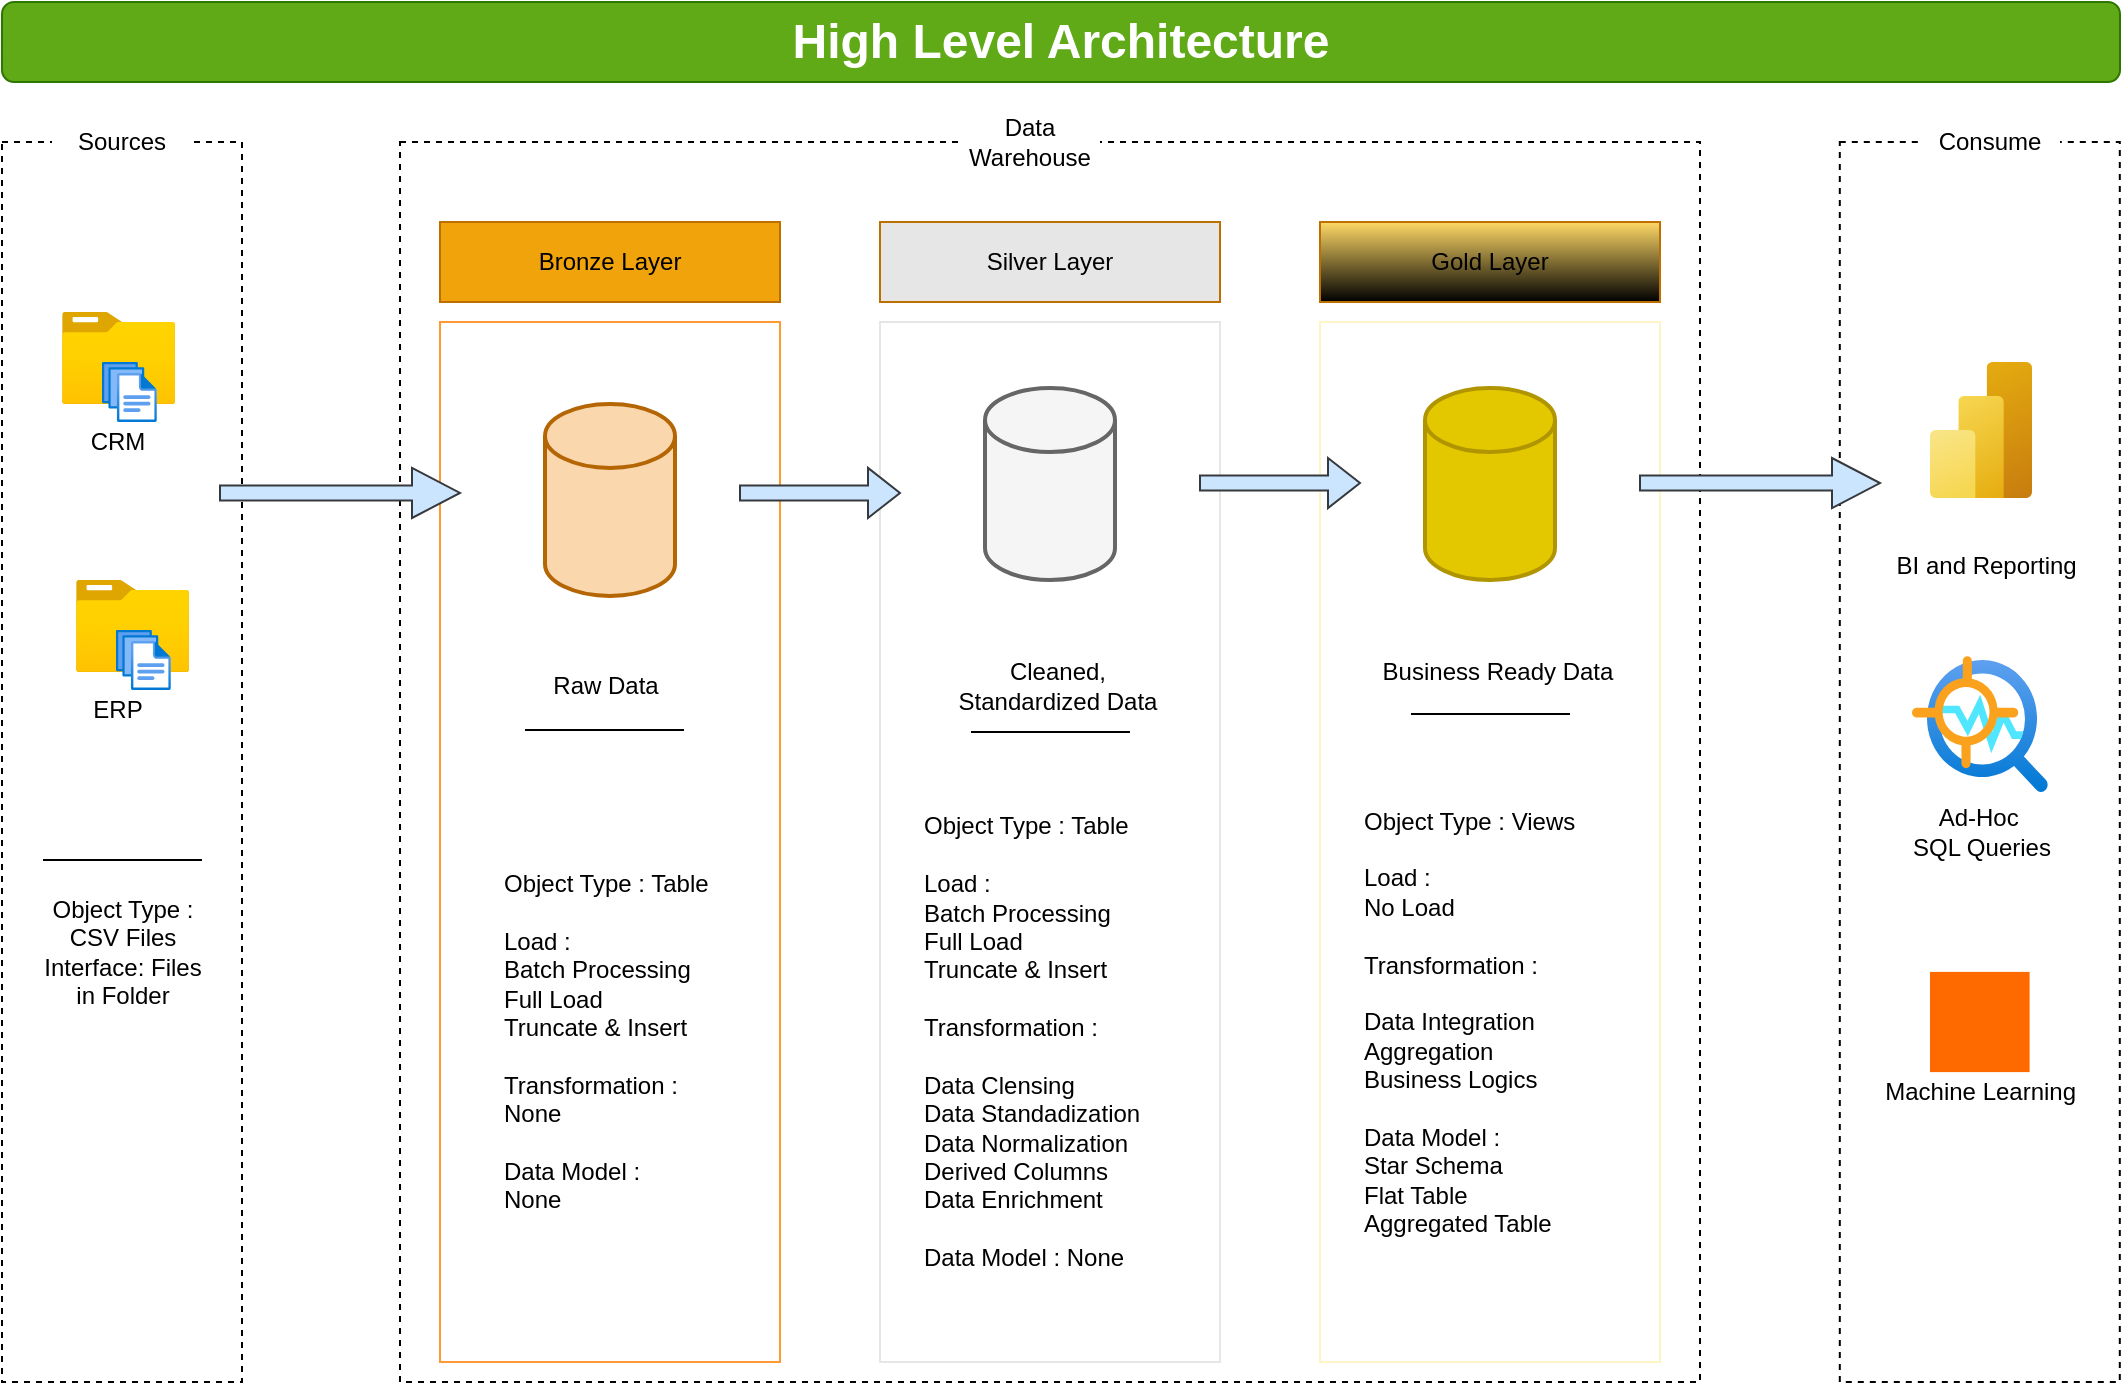 <mxfile version="28.2.5">
  <diagram name="Page-1" id="5Mup3d0FfSBeE7exCx4X">
    <mxGraphModel dx="1426" dy="849" grid="1" gridSize="10" guides="1" tooltips="1" connect="1" arrows="1" fold="1" page="0" pageScale="1" pageWidth="850" pageHeight="1100" math="0" shadow="0">
      <root>
        <mxCell id="0" />
        <mxCell id="1" parent="0" />
        <mxCell id="LMTuQz9KJbjj-_pU4_c0-2" value="" style="rounded=0;whiteSpace=wrap;html=1;dashed=1;" vertex="1" parent="1">
          <mxGeometry x="41" y="200" width="120" height="620" as="geometry" />
        </mxCell>
        <mxCell id="LMTuQz9KJbjj-_pU4_c0-3" value="Sources" style="rounded=0;whiteSpace=wrap;html=1;strokeColor=none;" vertex="1" parent="1">
          <mxGeometry x="66" y="180" width="70" height="40" as="geometry" />
        </mxCell>
        <mxCell id="LMTuQz9KJbjj-_pU4_c0-4" value="" style="rounded=0;whiteSpace=wrap;html=1;dashed=1;" vertex="1" parent="1">
          <mxGeometry x="240" y="200" width="650" height="620" as="geometry" />
        </mxCell>
        <mxCell id="LMTuQz9KJbjj-_pU4_c0-5" value="Data Warehouse" style="rounded=0;whiteSpace=wrap;html=1;strokeColor=none;" vertex="1" parent="1">
          <mxGeometry x="520" y="180" width="70" height="40" as="geometry" />
        </mxCell>
        <mxCell id="LMTuQz9KJbjj-_pU4_c0-6" value="" style="rounded=0;whiteSpace=wrap;html=1;dashed=1;" vertex="1" parent="1">
          <mxGeometry x="959.9" y="200" width="140" height="620" as="geometry" />
        </mxCell>
        <mxCell id="LMTuQz9KJbjj-_pU4_c0-7" value="Consume" style="rounded=0;whiteSpace=wrap;html=1;strokeColor=none;" vertex="1" parent="1">
          <mxGeometry x="1000" y="180" width="70" height="40" as="geometry" />
        </mxCell>
        <mxCell id="LMTuQz9KJbjj-_pU4_c0-8" value="High Level Architecture" style="rounded=1;whiteSpace=wrap;html=1;fillColor=#60a917;fontColor=#ffffff;strokeColor=#2D7600;fontStyle=1;fontSize=24;" vertex="1" parent="1">
          <mxGeometry x="41" y="130" width="1059" height="40" as="geometry" />
        </mxCell>
        <mxCell id="LMTuQz9KJbjj-_pU4_c0-11" value="Bronze Layer" style="rounded=0;whiteSpace=wrap;html=1;fillStyle=solid;fillColor=#f0a30a;fontColor=#000000;strokeColor=#BD7000;" vertex="1" parent="1">
          <mxGeometry x="260" y="240" width="170" height="40" as="geometry" />
        </mxCell>
        <mxCell id="LMTuQz9KJbjj-_pU4_c0-12" value="" style="rounded=0;whiteSpace=wrap;html=1;strokeColor=#FF9933;" vertex="1" parent="1">
          <mxGeometry x="260" y="290" width="170" height="520" as="geometry" />
        </mxCell>
        <mxCell id="LMTuQz9KJbjj-_pU4_c0-15" value="Silver Layer" style="rounded=0;whiteSpace=wrap;html=1;fillStyle=solid;fillColor=#E6E6E6;fontColor=#000000;strokeColor=#BD7000;" vertex="1" parent="1">
          <mxGeometry x="480" y="240" width="170" height="40" as="geometry" />
        </mxCell>
        <mxCell id="LMTuQz9KJbjj-_pU4_c0-16" value="" style="rounded=0;whiteSpace=wrap;html=1;strokeColor=#E6E6E6;" vertex="1" parent="1">
          <mxGeometry x="480" y="290" width="170" height="520" as="geometry" />
        </mxCell>
        <mxCell id="LMTuQz9KJbjj-_pU4_c0-17" value="Gold Layer" style="rounded=0;whiteSpace=wrap;html=1;fillStyle=solid;fillColor=#FFD966;fontColor=#000000;strokeColor=#BD7000;gradientColor=default;" vertex="1" parent="1">
          <mxGeometry x="700" y="240" width="170" height="40" as="geometry" />
        </mxCell>
        <mxCell id="LMTuQz9KJbjj-_pU4_c0-18" value="" style="rounded=0;whiteSpace=wrap;html=1;strokeColor=#FFF4C3;" vertex="1" parent="1">
          <mxGeometry x="700" y="290" width="170" height="520" as="geometry" />
        </mxCell>
        <mxCell id="LMTuQz9KJbjj-_pU4_c0-19" value="" style="image;aspect=fixed;html=1;points=[];align=center;fontSize=12;image=img/lib/azure2/general/Folder_Blank.svg;" vertex="1" parent="1">
          <mxGeometry x="71" y="285" width="56.61" height="45.94" as="geometry" />
        </mxCell>
        <mxCell id="LMTuQz9KJbjj-_pU4_c0-22" value="" style="image;aspect=fixed;html=1;points=[];align=center;fontSize=12;image=img/lib/azure2/general/Files.svg;" vertex="1" parent="1">
          <mxGeometry x="91" y="310" width="27.43" height="30" as="geometry" />
        </mxCell>
        <mxCell id="LMTuQz9KJbjj-_pU4_c0-25" value="CRM" style="rounded=0;whiteSpace=wrap;html=1;strokeColor=none;" vertex="1" parent="1">
          <mxGeometry x="64.31" y="340" width="70" height="20" as="geometry" />
        </mxCell>
        <mxCell id="LMTuQz9KJbjj-_pU4_c0-28" value="" style="image;aspect=fixed;html=1;points=[];align=center;fontSize=12;image=img/lib/azure2/general/Folder_Blank.svg;" vertex="1" parent="1">
          <mxGeometry x="78" y="419" width="56.61" height="45.94" as="geometry" />
        </mxCell>
        <mxCell id="LMTuQz9KJbjj-_pU4_c0-29" value="" style="image;aspect=fixed;html=1;points=[];align=center;fontSize=12;image=img/lib/azure2/general/Files.svg;" vertex="1" parent="1">
          <mxGeometry x="98" y="444" width="27.43" height="30" as="geometry" />
        </mxCell>
        <mxCell id="LMTuQz9KJbjj-_pU4_c0-30" value="ERP" style="rounded=0;whiteSpace=wrap;html=1;strokeColor=none;" vertex="1" parent="1">
          <mxGeometry x="64.31" y="474" width="70" height="20" as="geometry" />
        </mxCell>
        <mxCell id="LMTuQz9KJbjj-_pU4_c0-35" value="Object Type : CSV Files&lt;div&gt;Interface: Files in Folder&lt;/div&gt;" style="text;html=1;align=center;verticalAlign=middle;whiteSpace=wrap;rounded=0;" vertex="1" parent="1">
          <mxGeometry x="58.5" y="590" width="85" height="30" as="geometry" />
        </mxCell>
        <mxCell id="LMTuQz9KJbjj-_pU4_c0-37" value="" style="strokeWidth=2;html=1;shape=mxgraph.flowchart.database;whiteSpace=wrap;fillColor=#fad7ac;strokeColor=#b46504;" vertex="1" parent="1">
          <mxGeometry x="312.5" y="330.94" width="65" height="96" as="geometry" />
        </mxCell>
        <mxCell id="LMTuQz9KJbjj-_pU4_c0-38" value="" style="strokeWidth=2;html=1;shape=mxgraph.flowchart.database;whiteSpace=wrap;fillColor=#f5f5f5;strokeColor=#666666;fontColor=#333333;" vertex="1" parent="1">
          <mxGeometry x="532.5" y="323" width="65" height="96" as="geometry" />
        </mxCell>
        <mxCell id="LMTuQz9KJbjj-_pU4_c0-39" value="" style="strokeWidth=2;html=1;shape=mxgraph.flowchart.database;whiteSpace=wrap;fillColor=#e3c800;strokeColor=#B09500;fontColor=#000000;" vertex="1" parent="1">
          <mxGeometry x="752.5" y="323" width="65" height="96" as="geometry" />
        </mxCell>
        <mxCell id="LMTuQz9KJbjj-_pU4_c0-41" value="" style="shape=singleArrow;whiteSpace=wrap;html=1;fillColor=#cce5ff;strokeColor=#36393d;" vertex="1" parent="1">
          <mxGeometry x="150" y="362.94" width="120" height="25.06" as="geometry" />
        </mxCell>
        <mxCell id="LMTuQz9KJbjj-_pU4_c0-43" value="" style="shape=singleArrow;whiteSpace=wrap;html=1;fillColor=#cce5ff;strokeColor=#36393d;" vertex="1" parent="1">
          <mxGeometry x="860" y="358" width="120" height="25.06" as="geometry" />
        </mxCell>
        <mxCell id="LMTuQz9KJbjj-_pU4_c0-44" value="" style="shape=singleArrow;whiteSpace=wrap;html=1;fillColor=#cce5ff;strokeColor=#36393d;" vertex="1" parent="1">
          <mxGeometry x="410" y="362.94" width="80" height="25.06" as="geometry" />
        </mxCell>
        <mxCell id="LMTuQz9KJbjj-_pU4_c0-45" value="" style="shape=singleArrow;whiteSpace=wrap;html=1;fillColor=#cce5ff;strokeColor=#36393d;" vertex="1" parent="1">
          <mxGeometry x="640" y="358" width="80" height="25.06" as="geometry" />
        </mxCell>
        <mxCell id="LMTuQz9KJbjj-_pU4_c0-47" value="Raw Data" style="text;html=1;align=center;verticalAlign=middle;whiteSpace=wrap;rounded=0;" vertex="1" parent="1">
          <mxGeometry x="313" y="457" width="60" height="30" as="geometry" />
        </mxCell>
        <mxCell id="LMTuQz9KJbjj-_pU4_c0-48" value="Cleaned, Standardized Data" style="text;html=1;align=center;verticalAlign=middle;whiteSpace=wrap;rounded=0;" vertex="1" parent="1">
          <mxGeometry x="509" y="457" width="120" height="30" as="geometry" />
        </mxCell>
        <mxCell id="LMTuQz9KJbjj-_pU4_c0-49" value="Business Ready Data" style="text;html=1;align=center;verticalAlign=middle;whiteSpace=wrap;rounded=0;" vertex="1" parent="1">
          <mxGeometry x="729" y="450" width="120" height="30" as="geometry" />
        </mxCell>
        <mxCell id="LMTuQz9KJbjj-_pU4_c0-52" value="" style="endArrow=none;html=1;rounded=0;" edge="1" parent="1">
          <mxGeometry width="50" height="50" relative="1" as="geometry">
            <mxPoint x="141" y="559" as="sourcePoint" />
            <mxPoint x="61.5" y="559" as="targetPoint" />
          </mxGeometry>
        </mxCell>
        <mxCell id="LMTuQz9KJbjj-_pU4_c0-55" value="Object Type : Table&lt;div&gt;&lt;br&gt;&lt;div&gt;Load :&lt;/div&gt;&lt;div&gt;Batch Processing&amp;nbsp;&lt;/div&gt;&lt;/div&gt;&lt;div&gt;Full Load&lt;/div&gt;&lt;div&gt;Truncate &amp;amp; Insert&lt;/div&gt;&lt;div&gt;&lt;br&gt;&lt;/div&gt;&lt;div&gt;Transformation :&lt;/div&gt;&lt;div&gt;&lt;br&gt;&lt;/div&gt;&lt;div&gt;Data Clensing&lt;/div&gt;&lt;div&gt;Data Standadization&lt;/div&gt;&lt;div&gt;Data Normalization&lt;/div&gt;&lt;div&gt;Derived Columns&lt;/div&gt;&lt;div&gt;Data Enrichment&lt;/div&gt;&lt;div&gt;&lt;br&gt;&lt;/div&gt;&lt;div&gt;Data Model :&amp;nbsp;&lt;span style=&quot;background-color: transparent; color: light-dark(rgb(0, 0, 0), rgb(255, 255, 255));&quot;&gt;None&lt;/span&gt;&lt;/div&gt;" style="text;html=1;align=left;verticalAlign=middle;whiteSpace=wrap;rounded=0;" vertex="1" parent="1">
          <mxGeometry x="500" y="560" width="150" height="180" as="geometry" />
        </mxCell>
        <mxCell id="LMTuQz9KJbjj-_pU4_c0-56" value="" style="endArrow=none;html=1;rounded=0;" edge="1" parent="1">
          <mxGeometry width="50" height="50" relative="1" as="geometry">
            <mxPoint x="382" y="494" as="sourcePoint" />
            <mxPoint x="302.5" y="494" as="targetPoint" />
          </mxGeometry>
        </mxCell>
        <mxCell id="LMTuQz9KJbjj-_pU4_c0-62" value="" style="endArrow=none;html=1;rounded=0;" edge="1" parent="1">
          <mxGeometry width="50" height="50" relative="1" as="geometry">
            <mxPoint x="605" y="495" as="sourcePoint" />
            <mxPoint x="525.5" y="495" as="targetPoint" />
          </mxGeometry>
        </mxCell>
        <mxCell id="LMTuQz9KJbjj-_pU4_c0-64" value="" style="endArrow=none;html=1;rounded=0;" edge="1" parent="1">
          <mxGeometry width="50" height="50" relative="1" as="geometry">
            <mxPoint x="825" y="486" as="sourcePoint" />
            <mxPoint x="745.5" y="486" as="targetPoint" />
          </mxGeometry>
        </mxCell>
        <mxCell id="LMTuQz9KJbjj-_pU4_c0-66" value="Object Type : Views&lt;div&gt;&lt;br&gt;&lt;div&gt;Load :&lt;/div&gt;&lt;div&gt;No Load&lt;/div&gt;&lt;/div&gt;&lt;div&gt;&lt;br&gt;&lt;/div&gt;&lt;div&gt;Transformation :&lt;/div&gt;&lt;div&gt;&lt;br&gt;&lt;/div&gt;&lt;div&gt;Data Integration&lt;/div&gt;&lt;div&gt;Aggregation&lt;/div&gt;&lt;div&gt;Business Logics&lt;/div&gt;&lt;div&gt;&lt;br&gt;&lt;/div&gt;&lt;div&gt;Data Model :&lt;/div&gt;&lt;div&gt;Star Schema&lt;/div&gt;&lt;div&gt;Flat Table&lt;/div&gt;&lt;div&gt;Aggregated Table&lt;/div&gt;" style="text;html=1;align=left;verticalAlign=middle;whiteSpace=wrap;rounded=0;" vertex="1" parent="1">
          <mxGeometry x="720" y="530" width="150" height="220" as="geometry" />
        </mxCell>
        <mxCell id="LMTuQz9KJbjj-_pU4_c0-71" value="Object Type : Table&lt;div&gt;&lt;br&gt;&lt;div&gt;Load :&lt;/div&gt;&lt;div&gt;Batch Processing&amp;nbsp;&lt;/div&gt;&lt;/div&gt;&lt;div&gt;Full Load&lt;/div&gt;&lt;div&gt;Truncate &amp;amp; Insert&lt;/div&gt;&lt;div&gt;&lt;br&gt;&lt;/div&gt;&lt;div&gt;Transformation :&lt;/div&gt;&lt;div&gt;&lt;span style=&quot;background-color: transparent; color: light-dark(rgb(0, 0, 0), rgb(255, 255, 255));&quot;&gt;None&amp;nbsp;&lt;/span&gt;&lt;/div&gt;&lt;div&gt;&lt;br&gt;&lt;/div&gt;&lt;div&gt;Data Model :&lt;/div&gt;&lt;div&gt;&lt;span style=&quot;background-color: transparent; color: light-dark(rgb(0, 0, 0), rgb(255, 255, 255));&quot;&gt;None&lt;/span&gt;&lt;/div&gt;" style="text;html=1;align=left;verticalAlign=middle;whiteSpace=wrap;rounded=0;" vertex="1" parent="1">
          <mxGeometry x="290" y="560" width="150" height="180" as="geometry" />
        </mxCell>
        <mxCell id="LMTuQz9KJbjj-_pU4_c0-72" value="" style="image;aspect=fixed;html=1;points=[];align=center;fontSize=12;image=img/lib/azure2/analytics/Power_BI_Embedded.svg;" vertex="1" parent="1">
          <mxGeometry x="1005" y="310" width="51" height="68" as="geometry" />
        </mxCell>
        <mxCell id="LMTuQz9KJbjj-_pU4_c0-73" value="" style="image;aspect=fixed;html=1;points=[];align=center;fontSize=12;image=img/lib/azure2/ai_machine_learning/Anomaly_Detector.svg;" vertex="1" parent="1">
          <mxGeometry x="995.9" y="457" width="68" height="68" as="geometry" />
        </mxCell>
        <mxCell id="LMTuQz9KJbjj-_pU4_c0-74" value="" style="points=[];aspect=fixed;html=1;align=center;shadow=0;dashed=0;fillColor=#FF6A00;strokeColor=none;shape=mxgraph.alibaba_cloud.machine_learning;" vertex="1" parent="1">
          <mxGeometry x="1005" y="614.95" width="49.8" height="50.1" as="geometry" />
        </mxCell>
        <mxCell id="LMTuQz9KJbjj-_pU4_c0-75" value="Machine Learning&amp;nbsp;" style="text;html=1;align=center;verticalAlign=middle;whiteSpace=wrap;rounded=0;" vertex="1" parent="1">
          <mxGeometry x="980" y="660" width="104" height="30" as="geometry" />
        </mxCell>
        <mxCell id="LMTuQz9KJbjj-_pU4_c0-76" value="BI and Reporting&amp;nbsp;" style="text;html=1;align=center;verticalAlign=middle;whiteSpace=wrap;rounded=0;" vertex="1" parent="1">
          <mxGeometry x="983" y="396.94" width="104" height="30" as="geometry" />
        </mxCell>
        <mxCell id="LMTuQz9KJbjj-_pU4_c0-77" value="Ad-Hoc&amp;nbsp;&lt;br&gt;SQL Queries" style="text;html=1;align=center;verticalAlign=middle;whiteSpace=wrap;rounded=0;" vertex="1" parent="1">
          <mxGeometry x="978.5" y="530" width="104" height="30" as="geometry" />
        </mxCell>
      </root>
    </mxGraphModel>
  </diagram>
</mxfile>
